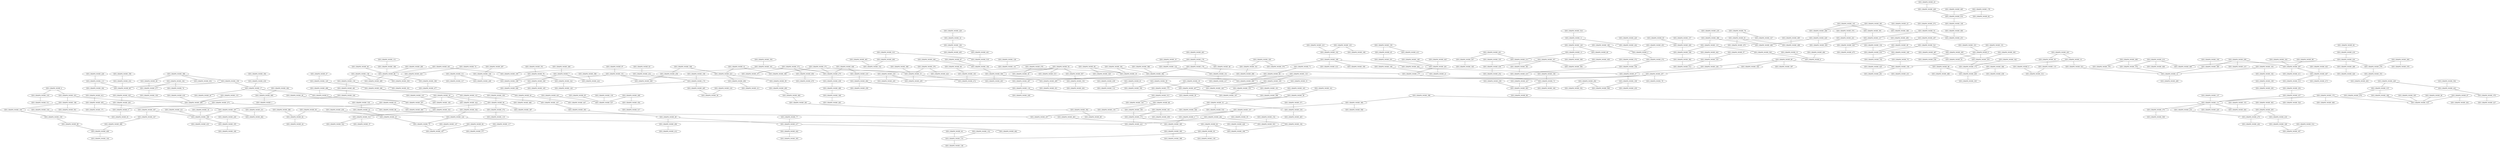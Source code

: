 graph GEO_GRAPH_KRUSKAL_DIRECT_LARGE{
GEO_GRAPH_NODE_3 -- GEO_GRAPH_NODE_385 [weight=1];
GEO_GRAPH_NODE_4 -- GEO_GRAPH_NODE_319 [weight=1];
GEO_GRAPH_NODE_4 -- GEO_GRAPH_NODE_323 [weight=1];
GEO_GRAPH_NODE_7 -- GEO_GRAPH_NODE_222 [weight=1];
GEO_GRAPH_NODE_8 -- GEO_GRAPH_NODE_207 [weight=1];
GEO_GRAPH_NODE_10 -- GEO_GRAPH_NODE_122 [weight=1];
GEO_GRAPH_NODE_11 -- GEO_GRAPH_NODE_242 [weight=1];
GEO_GRAPH_NODE_12 -- GEO_GRAPH_NODE_260 [weight=1];
GEO_GRAPH_NODE_13 -- GEO_GRAPH_NODE_213 [weight=1];
GEO_GRAPH_NODE_15 -- GEO_GRAPH_NODE_295 [weight=1];
GEO_GRAPH_NODE_15 -- GEO_GRAPH_NODE_472 [weight=1];
GEO_GRAPH_NODE_17 -- GEO_GRAPH_NODE_8 [weight=1];
GEO_GRAPH_NODE_17 -- GEO_GRAPH_NODE_20 [weight=1];
GEO_GRAPH_NODE_17 -- GEO_GRAPH_NODE_469 [weight=1];
GEO_GRAPH_NODE_18 -- GEO_GRAPH_NODE_94 [weight=1];
GEO_GRAPH_NODE_18 -- GEO_GRAPH_NODE_100 [weight=1];
GEO_GRAPH_NODE_18 -- GEO_GRAPH_NODE_422 [weight=1];
GEO_GRAPH_NODE_19 -- GEO_GRAPH_NODE_175 [weight=1];
GEO_GRAPH_NODE_22 -- GEO_GRAPH_NODE_25 [weight=1];
GEO_GRAPH_NODE_25 -- GEO_GRAPH_NODE_75 [weight=1];
GEO_GRAPH_NODE_27 -- GEO_GRAPH_NODE_336 [weight=1];
GEO_GRAPH_NODE_30 -- GEO_GRAPH_NODE_114 [weight=1];
GEO_GRAPH_NODE_30 -- GEO_GRAPH_NODE_139 [weight=1];
GEO_GRAPH_NODE_32 -- GEO_GRAPH_NODE_184 [weight=1];
GEO_GRAPH_NODE_33 -- GEO_GRAPH_NODE_234 [weight=1];
GEO_GRAPH_NODE_33 -- GEO_GRAPH_NODE_346 [weight=1];
GEO_GRAPH_NODE_38 -- GEO_GRAPH_NODE_33 [weight=1];
GEO_GRAPH_NODE_38 -- GEO_GRAPH_NODE_145 [weight=1];
GEO_GRAPH_NODE_41 -- GEO_GRAPH_NODE_390 [weight=1];
GEO_GRAPH_NODE_41 -- GEO_GRAPH_NODE_423 [weight=1];
GEO_GRAPH_NODE_42 -- GEO_GRAPH_NODE_468 [weight=1];
GEO_GRAPH_NODE_47 -- GEO_GRAPH_NODE_120 [weight=1];
GEO_GRAPH_NODE_49 -- GEO_GRAPH_NODE_217 [weight=1];
GEO_GRAPH_NODE_49 -- GEO_GRAPH_NODE_294 [weight=1];
GEO_GRAPH_NODE_50 -- GEO_GRAPH_NODE_407 [weight=1];
GEO_GRAPH_NODE_54 -- GEO_GRAPH_NODE_34 [weight=1];
GEO_GRAPH_NODE_54 -- GEO_GRAPH_NODE_507 [weight=1];
GEO_GRAPH_NODE_54 -- GEO_GRAPH_NODE_515 [weight=1];
GEO_GRAPH_NODE_57 -- GEO_GRAPH_NODE_125 [weight=1];
GEO_GRAPH_NODE_58 -- GEO_GRAPH_NODE_499 [weight=1];
GEO_GRAPH_NODE_62 -- GEO_GRAPH_NODE_30 [weight=1];
GEO_GRAPH_NODE_62 -- GEO_GRAPH_NODE_199 [weight=1];
GEO_GRAPH_NODE_63 -- GEO_GRAPH_NODE_187 [weight=1];
GEO_GRAPH_NODE_63 -- GEO_GRAPH_NODE_460 [weight=1];
GEO_GRAPH_NODE_67 -- GEO_GRAPH_NODE_202 [weight=1];
GEO_GRAPH_NODE_68 -- GEO_GRAPH_NODE_109 [weight=1];
GEO_GRAPH_NODE_68 -- GEO_GRAPH_NODE_135 [weight=1];
GEO_GRAPH_NODE_72 -- GEO_GRAPH_NODE_420 [weight=1];
GEO_GRAPH_NODE_73 -- GEO_GRAPH_NODE_164 [weight=1];
GEO_GRAPH_NODE_73 -- GEO_GRAPH_NODE_493 [weight=1];
GEO_GRAPH_NODE_77 -- GEO_GRAPH_NODE_217 [weight=1];
GEO_GRAPH_NODE_78 -- GEO_GRAPH_NODE_91 [weight=1];
GEO_GRAPH_NODE_78 -- GEO_GRAPH_NODE_327 [weight=1];
GEO_GRAPH_NODE_80 -- GEO_GRAPH_NODE_236 [weight=1];
GEO_GRAPH_NODE_80 -- GEO_GRAPH_NODE_344 [weight=1];
GEO_GRAPH_NODE_83 -- GEO_GRAPH_NODE_232 [weight=1];
GEO_GRAPH_NODE_85 -- GEO_GRAPH_NODE_437 [weight=1];
GEO_GRAPH_NODE_86 -- GEO_GRAPH_NODE_489 [weight=1];
GEO_GRAPH_NODE_87 -- GEO_GRAPH_NODE_194 [weight=1];
GEO_GRAPH_NODE_88 -- GEO_GRAPH_NODE_400 [weight=1];
GEO_GRAPH_NODE_88 -- GEO_GRAPH_NODE_486 [weight=1];
GEO_GRAPH_NODE_89 -- GEO_GRAPH_NODE_409 [weight=1];
GEO_GRAPH_NODE_90 -- GEO_GRAPH_NODE_183 [weight=1];
GEO_GRAPH_NODE_91 -- GEO_GRAPH_NODE_470 [weight=1];
GEO_GRAPH_NODE_91 -- GEO_GRAPH_NODE_480 [weight=1];
GEO_GRAPH_NODE_92 -- GEO_GRAPH_NODE_24 [weight=1];
GEO_GRAPH_NODE_94 -- GEO_GRAPH_NODE_387 [weight=1];
GEO_GRAPH_NODE_94 -- GEO_GRAPH_NODE_460 [weight=1];
GEO_GRAPH_NODE_95 -- GEO_GRAPH_NODE_92 [weight=1];
GEO_GRAPH_NODE_95 -- GEO_GRAPH_NODE_124 [weight=1];
GEO_GRAPH_NODE_97 -- GEO_GRAPH_NODE_101 [weight=1];
GEO_GRAPH_NODE_98 -- GEO_GRAPH_NODE_267 [weight=1];
GEO_GRAPH_NODE_99 -- GEO_GRAPH_NODE_457 [weight=1];
GEO_GRAPH_NODE_101 -- GEO_GRAPH_NODE_198 [weight=1];
GEO_GRAPH_NODE_101 -- GEO_GRAPH_NODE_285 [weight=1];
GEO_GRAPH_NODE_101 -- GEO_GRAPH_NODE_369 [weight=1];
GEO_GRAPH_NODE_102 -- GEO_GRAPH_NODE_189 [weight=1];
GEO_GRAPH_NODE_103 -- GEO_GRAPH_NODE_168 [weight=1];
GEO_GRAPH_NODE_104 -- GEO_GRAPH_NODE_395 [weight=1];
GEO_GRAPH_NODE_105 -- GEO_GRAPH_NODE_339 [weight=1];
GEO_GRAPH_NODE_107 -- GEO_GRAPH_NODE_393 [weight=1];
GEO_GRAPH_NODE_109 -- GEO_GRAPH_NODE_173 [weight=1];
GEO_GRAPH_NODE_110 -- GEO_GRAPH_NODE_169 [weight=1];
GEO_GRAPH_NODE_110 -- GEO_GRAPH_NODE_520 [weight=1];
GEO_GRAPH_NODE_111 -- GEO_GRAPH_NODE_225 [weight=1];
GEO_GRAPH_NODE_111 -- GEO_GRAPH_NODE_233 [weight=1];
GEO_GRAPH_NODE_111 -- GEO_GRAPH_NODE_375 [weight=1];
GEO_GRAPH_NODE_111 -- GEO_GRAPH_NODE_404 [weight=1];
GEO_GRAPH_NODE_113 -- GEO_GRAPH_NODE_66 [weight=1];
GEO_GRAPH_NODE_113 -- GEO_GRAPH_NODE_304 [weight=1];
GEO_GRAPH_NODE_116 -- GEO_GRAPH_NODE_197 [weight=1];
GEO_GRAPH_NODE_116 -- GEO_GRAPH_NODE_249 [weight=1];
GEO_GRAPH_NODE_117 -- GEO_GRAPH_NODE_377 [weight=1];
GEO_GRAPH_NODE_120 -- GEO_GRAPH_NODE_296 [weight=1];
GEO_GRAPH_NODE_121 -- GEO_GRAPH_NODE_107 [weight=1];
GEO_GRAPH_NODE_121 -- GEO_GRAPH_NODE_422 [weight=1];
GEO_GRAPH_NODE_122 -- GEO_GRAPH_NODE_331 [weight=1];
GEO_GRAPH_NODE_123 -- GEO_GRAPH_NODE_100 [weight=1];
GEO_GRAPH_NODE_124 -- GEO_GRAPH_NODE_75 [weight=1];
GEO_GRAPH_NODE_124 -- GEO_GRAPH_NODE_223 [weight=1];
GEO_GRAPH_NODE_125 -- GEO_GRAPH_NODE_236 [weight=1];
GEO_GRAPH_NODE_125 -- GEO_GRAPH_NODE_512 [weight=1];
GEO_GRAPH_NODE_127 -- GEO_GRAPH_NODE_440 [weight=1];
GEO_GRAPH_NODE_128 -- GEO_GRAPH_NODE_141 [weight=1];
GEO_GRAPH_NODE_132 -- GEO_GRAPH_NODE_114 [weight=1];
GEO_GRAPH_NODE_134 -- GEO_GRAPH_NODE_481 [weight=1];
GEO_GRAPH_NODE_136 -- GEO_GRAPH_NODE_489 [weight=1];
GEO_GRAPH_NODE_143 -- GEO_GRAPH_NODE_268 [weight=1];
GEO_GRAPH_NODE_147 -- GEO_GRAPH_NODE_167 [weight=1];
GEO_GRAPH_NODE_150 -- GEO_GRAPH_NODE_413 [weight=1];
GEO_GRAPH_NODE_153 -- GEO_GRAPH_NODE_404 [weight=1];
GEO_GRAPH_NODE_154 -- GEO_GRAPH_NODE_204 [weight=1];
GEO_GRAPH_NODE_155 -- GEO_GRAPH_NODE_197 [weight=1];
GEO_GRAPH_NODE_156 -- GEO_GRAPH_NODE_17 [weight=1];
GEO_GRAPH_NODE_158 -- GEO_GRAPH_NODE_27 [weight=1];
GEO_GRAPH_NODE_158 -- GEO_GRAPH_NODE_415 [weight=1];
GEO_GRAPH_NODE_159 -- GEO_GRAPH_NODE_291 [weight=1];
GEO_GRAPH_NODE_159 -- GEO_GRAPH_NODE_431 [weight=1];
GEO_GRAPH_NODE_161 -- GEO_GRAPH_NODE_15 [weight=1];
GEO_GRAPH_NODE_161 -- GEO_GRAPH_NODE_195 [weight=1];
GEO_GRAPH_NODE_166 -- GEO_GRAPH_NODE_355 [weight=1];
GEO_GRAPH_NODE_166 -- GEO_GRAPH_NODE_433 [weight=1];
GEO_GRAPH_NODE_169 -- GEO_GRAPH_NODE_362 [weight=1];
GEO_GRAPH_NODE_170 -- GEO_GRAPH_NODE_111 [weight=1];
GEO_GRAPH_NODE_170 -- GEO_GRAPH_NODE_408 [weight=1];
GEO_GRAPH_NODE_172 -- GEO_GRAPH_NODE_400 [weight=1];
GEO_GRAPH_NODE_173 -- GEO_GRAPH_NODE_223 [weight=1];
GEO_GRAPH_NODE_174 -- GEO_GRAPH_NODE_129 [weight=1];
GEO_GRAPH_NODE_176 -- GEO_GRAPH_NODE_48 [weight=1];
GEO_GRAPH_NODE_176 -- GEO_GRAPH_NODE_141 [weight=1];
GEO_GRAPH_NODE_176 -- GEO_GRAPH_NODE_179 [weight=1];
GEO_GRAPH_NODE_177 -- GEO_GRAPH_NODE_73 [weight=1];
GEO_GRAPH_NODE_178 -- GEO_GRAPH_NODE_82 [weight=1];
GEO_GRAPH_NODE_179 -- GEO_GRAPH_NODE_177 [weight=1];
GEO_GRAPH_NODE_179 -- GEO_GRAPH_NODE_382 [weight=1];
GEO_GRAPH_NODE_181 -- GEO_GRAPH_NODE_173 [weight=1];
GEO_GRAPH_NODE_181 -- GEO_GRAPH_NODE_458 [weight=1];
GEO_GRAPH_NODE_182 -- GEO_GRAPH_NODE_338 [weight=1];
GEO_GRAPH_NODE_184 -- GEO_GRAPH_NODE_441 [weight=1];
GEO_GRAPH_NODE_185 -- GEO_GRAPH_NODE_140 [weight=1];
GEO_GRAPH_NODE_185 -- GEO_GRAPH_NODE_155 [weight=1];
GEO_GRAPH_NODE_185 -- GEO_GRAPH_NODE_407 [weight=1];
GEO_GRAPH_NODE_186 -- GEO_GRAPH_NODE_510 [weight=1];
GEO_GRAPH_NODE_187 -- GEO_GRAPH_NODE_166 [weight=1];
GEO_GRAPH_NODE_187 -- GEO_GRAPH_NODE_482 [weight=1];
GEO_GRAPH_NODE_188 -- GEO_GRAPH_NODE_86 [weight=1];
GEO_GRAPH_NODE_189 -- GEO_GRAPH_NODE_262 [weight=1];
GEO_GRAPH_NODE_189 -- GEO_GRAPH_NODE_359 [weight=1];
GEO_GRAPH_NODE_189 -- GEO_GRAPH_NODE_370 [weight=1];
GEO_GRAPH_NODE_189 -- GEO_GRAPH_NODE_414 [weight=1];
GEO_GRAPH_NODE_190 -- GEO_GRAPH_NODE_21 [weight=1];
GEO_GRAPH_NODE_192 -- GEO_GRAPH_NODE_199 [weight=1];
GEO_GRAPH_NODE_193 -- GEO_GRAPH_NODE_12 [weight=1];
GEO_GRAPH_NODE_193 -- GEO_GRAPH_NODE_182 [weight=1];
GEO_GRAPH_NODE_196 -- GEO_GRAPH_NODE_105 [weight=1];
GEO_GRAPH_NODE_196 -- GEO_GRAPH_NODE_501 [weight=1];
GEO_GRAPH_NODE_203 -- GEO_GRAPH_NODE_14 [weight=1];
GEO_GRAPH_NODE_203 -- GEO_GRAPH_NODE_36 [weight=1];
GEO_GRAPH_NODE_205 -- GEO_GRAPH_NODE_416 [weight=1];
GEO_GRAPH_NODE_207 -- GEO_GRAPH_NODE_343 [weight=1];
GEO_GRAPH_NODE_209 -- GEO_GRAPH_NODE_215 [weight=1];
GEO_GRAPH_NODE_209 -- GEO_GRAPH_NODE_267 [weight=1];
GEO_GRAPH_NODE_210 -- GEO_GRAPH_NODE_102 [weight=1];
GEO_GRAPH_NODE_213 -- GEO_GRAPH_NODE_361 [weight=1];
GEO_GRAPH_NODE_214 -- GEO_GRAPH_NODE_379 [weight=1];
GEO_GRAPH_NODE_214 -- GEO_GRAPH_NODE_406 [weight=1];
GEO_GRAPH_NODE_214 -- GEO_GRAPH_NODE_485 [weight=1];
GEO_GRAPH_NODE_216 -- GEO_GRAPH_NODE_56 [weight=1];
GEO_GRAPH_NODE_217 -- GEO_GRAPH_NODE_442 [weight=1];
GEO_GRAPH_NODE_217 -- GEO_GRAPH_NODE_462 [weight=1];
GEO_GRAPH_NODE_218 -- GEO_GRAPH_NODE_245 [weight=1];
GEO_GRAPH_NODE_218 -- GEO_GRAPH_NODE_295 [weight=1];
GEO_GRAPH_NODE_224 -- GEO_GRAPH_NODE_279 [weight=1];
GEO_GRAPH_NODE_224 -- GEO_GRAPH_NODE_289 [weight=1];
GEO_GRAPH_NODE_224 -- GEO_GRAPH_NODE_485 [weight=1];
GEO_GRAPH_NODE_228 -- GEO_GRAPH_NODE_243 [weight=1];
GEO_GRAPH_NODE_231 -- GEO_GRAPH_NODE_482 [weight=1];
GEO_GRAPH_NODE_232 -- GEO_GRAPH_NODE_174 [weight=1];
GEO_GRAPH_NODE_233 -- GEO_GRAPH_NODE_270 [weight=1];
GEO_GRAPH_NODE_236 -- GEO_GRAPH_NODE_27 [weight=1];
GEO_GRAPH_NODE_237 -- GEO_GRAPH_NODE_111 [weight=1];
GEO_GRAPH_NODE_239 -- GEO_GRAPH_NODE_25 [weight=1];
GEO_GRAPH_NODE_240 -- GEO_GRAPH_NODE_355 [weight=1];
GEO_GRAPH_NODE_241 -- GEO_GRAPH_NODE_450 [weight=1];
GEO_GRAPH_NODE_243 -- GEO_GRAPH_NODE_378 [weight=1];
GEO_GRAPH_NODE_246 -- GEO_GRAPH_NODE_194 [weight=1];
GEO_GRAPH_NODE_247 -- GEO_GRAPH_NODE_345 [weight=1];
GEO_GRAPH_NODE_251 -- GEO_GRAPH_NODE_261 [weight=1];
GEO_GRAPH_NODE_254 -- GEO_GRAPH_NODE_237 [weight=1];
GEO_GRAPH_NODE_256 -- GEO_GRAPH_NODE_369 [weight=1];
GEO_GRAPH_NODE_257 -- GEO_GRAPH_NODE_285 [weight=1];
GEO_GRAPH_NODE_257 -- GEO_GRAPH_NODE_295 [weight=1];
GEO_GRAPH_NODE_258 -- GEO_GRAPH_NODE_493 [weight=1];
GEO_GRAPH_NODE_261 -- GEO_GRAPH_NODE_177 [weight=1];
GEO_GRAPH_NODE_262 -- GEO_GRAPH_NODE_27 [weight=1];
GEO_GRAPH_NODE_264 -- GEO_GRAPH_NODE_279 [weight=1];
GEO_GRAPH_NODE_265 -- GEO_GRAPH_NODE_56 [weight=1];
GEO_GRAPH_NODE_267 -- GEO_GRAPH_NODE_467 [weight=1];
GEO_GRAPH_NODE_269 -- GEO_GRAPH_NODE_437 [weight=1];
GEO_GRAPH_NODE_269 -- GEO_GRAPH_NODE_454 [weight=1];
GEO_GRAPH_NODE_270 -- GEO_GRAPH_NODE_244 [weight=1];
GEO_GRAPH_NODE_272 -- GEO_GRAPH_NODE_158 [weight=1];
GEO_GRAPH_NODE_273 -- GEO_GRAPH_NODE_99 [weight=1];
GEO_GRAPH_NODE_275 -- GEO_GRAPH_NODE_436 [weight=1];
GEO_GRAPH_NODE_276 -- GEO_GRAPH_NODE_15 [weight=1];
GEO_GRAPH_NODE_276 -- GEO_GRAPH_NODE_424 [weight=1];
GEO_GRAPH_NODE_277 -- GEO_GRAPH_NODE_330 [weight=1];
GEO_GRAPH_NODE_279 -- GEO_GRAPH_NODE_353 [weight=1];
GEO_GRAPH_NODE_281 -- GEO_GRAPH_NODE_392 [weight=1];
GEO_GRAPH_NODE_282 -- GEO_GRAPH_NODE_192 [weight=1];
GEO_GRAPH_NODE_282 -- GEO_GRAPH_NODE_223 [weight=1];
GEO_GRAPH_NODE_283 -- GEO_GRAPH_NODE_176 [weight=1];
GEO_GRAPH_NODE_286 -- GEO_GRAPH_NODE_92 [weight=1];
GEO_GRAPH_NODE_287 -- GEO_GRAPH_NODE_146 [weight=1];
GEO_GRAPH_NODE_288 -- GEO_GRAPH_NODE_8 [weight=1];
GEO_GRAPH_NODE_288 -- GEO_GRAPH_NODE_42 [weight=1];
GEO_GRAPH_NODE_289 -- GEO_GRAPH_NODE_426 [weight=1];
GEO_GRAPH_NODE_290 -- GEO_GRAPH_NODE_464 [weight=1];
GEO_GRAPH_NODE_292 -- GEO_GRAPH_NODE_352 [weight=1];
GEO_GRAPH_NODE_292 -- GEO_GRAPH_NODE_508 [weight=1];
GEO_GRAPH_NODE_293 -- GEO_GRAPH_NODE_5 [weight=1];
GEO_GRAPH_NODE_294 -- GEO_GRAPH_NODE_212 [weight=1];
GEO_GRAPH_NODE_296 -- GEO_GRAPH_NODE_121 [weight=1];
GEO_GRAPH_NODE_297 -- GEO_GRAPH_NODE_440 [weight=1];
GEO_GRAPH_NODE_297 -- GEO_GRAPH_NODE_521 [weight=1];
GEO_GRAPH_NODE_298 -- GEO_GRAPH_NODE_376 [weight=1];
GEO_GRAPH_NODE_302 -- GEO_GRAPH_NODE_124 [weight=1];
GEO_GRAPH_NODE_306 -- GEO_GRAPH_NODE_477 [weight=1];
GEO_GRAPH_NODE_308 -- GEO_GRAPH_NODE_256 [weight=1];
GEO_GRAPH_NODE_308 -- GEO_GRAPH_NODE_423 [weight=1];
GEO_GRAPH_NODE_310 -- GEO_GRAPH_NODE_519 [weight=1];
GEO_GRAPH_NODE_312 -- GEO_GRAPH_NODE_37 [weight=1];
GEO_GRAPH_NODE_312 -- GEO_GRAPH_NODE_522 [weight=1];
GEO_GRAPH_NODE_316 -- GEO_GRAPH_NODE_22 [weight=1];
GEO_GRAPH_NODE_318 -- GEO_GRAPH_NODE_81 [weight=1];
GEO_GRAPH_NODE_320 -- GEO_GRAPH_NODE_341 [weight=1];
GEO_GRAPH_NODE_320 -- GEO_GRAPH_NODE_370 [weight=1];
GEO_GRAPH_NODE_321 -- GEO_GRAPH_NODE_38 [weight=1];
GEO_GRAPH_NODE_323 -- GEO_GRAPH_NODE_196 [weight=1];
GEO_GRAPH_NODE_323 -- GEO_GRAPH_NODE_299 [weight=1];
GEO_GRAPH_NODE_324 -- GEO_GRAPH_NODE_267 [weight=1];
GEO_GRAPH_NODE_325 -- GEO_GRAPH_NODE_299 [weight=1];
GEO_GRAPH_NODE_326 -- GEO_GRAPH_NODE_299 [weight=1];
GEO_GRAPH_NODE_331 -- GEO_GRAPH_NODE_417 [weight=1];
GEO_GRAPH_NODE_334 -- GEO_GRAPH_NODE_435 [weight=1];
GEO_GRAPH_NODE_336 -- GEO_GRAPH_NODE_508 [weight=1];
GEO_GRAPH_NODE_337 -- GEO_GRAPH_NODE_3 [weight=1];
GEO_GRAPH_NODE_339 -- GEO_GRAPH_NODE_89 [weight=1];
GEO_GRAPH_NODE_340 -- GEO_GRAPH_NODE_165 [weight=1];
GEO_GRAPH_NODE_340 -- GEO_GRAPH_NODE_446 [weight=1];
GEO_GRAPH_NODE_341 -- GEO_GRAPH_NODE_496 [weight=1];
GEO_GRAPH_NODE_342 -- GEO_GRAPH_NODE_172 [weight=1];
GEO_GRAPH_NODE_343 -- GEO_GRAPH_NODE_312 [weight=1];
GEO_GRAPH_NODE_344 -- GEO_GRAPH_NODE_257 [weight=1];
GEO_GRAPH_NODE_347 -- GEO_GRAPH_NODE_466 [weight=1];
GEO_GRAPH_NODE_351 -- GEO_GRAPH_NODE_76 [weight=1];
GEO_GRAPH_NODE_353 -- GEO_GRAPH_NODE_402 [weight=1];
GEO_GRAPH_NODE_357 -- GEO_GRAPH_NODE_361 [weight=1];
GEO_GRAPH_NODE_357 -- GEO_GRAPH_NODE_384 [weight=1];
GEO_GRAPH_NODE_357 -- GEO_GRAPH_NODE_430 [weight=1];
GEO_GRAPH_NODE_358 -- GEO_GRAPH_NODE_432 [weight=1];
GEO_GRAPH_NODE_360 -- GEO_GRAPH_NODE_337 [weight=1];
GEO_GRAPH_NODE_360 -- GEO_GRAPH_NODE_506 [weight=1];
GEO_GRAPH_NODE_361 -- GEO_GRAPH_NODE_415 [weight=1];
GEO_GRAPH_NODE_362 -- GEO_GRAPH_NODE_512 [weight=1];
GEO_GRAPH_NODE_363 -- GEO_GRAPH_NODE_205 [weight=1];
GEO_GRAPH_NODE_364 -- GEO_GRAPH_NODE_469 [weight=1];
GEO_GRAPH_NODE_365 -- GEO_GRAPH_NODE_255 [weight=1];
GEO_GRAPH_NODE_366 -- GEO_GRAPH_NODE_110 [weight=1];
GEO_GRAPH_NODE_366 -- GEO_GRAPH_NODE_480 [weight=1];
GEO_GRAPH_NODE_367 -- GEO_GRAPH_NODE_166 [weight=1];
GEO_GRAPH_NODE_367 -- GEO_GRAPH_NODE_347 [weight=1];
GEO_GRAPH_NODE_368 -- GEO_GRAPH_NODE_400 [weight=1];
GEO_GRAPH_NODE_371 -- GEO_GRAPH_NODE_35 [weight=1];
GEO_GRAPH_NODE_371 -- GEO_GRAPH_NODE_275 [weight=1];
GEO_GRAPH_NODE_371 -- GEO_GRAPH_NODE_390 [weight=1];
GEO_GRAPH_NODE_372 -- GEO_GRAPH_NODE_158 [weight=1];
GEO_GRAPH_NODE_373 -- GEO_GRAPH_NODE_275 [weight=1];
GEO_GRAPH_NODE_373 -- GEO_GRAPH_NODE_456 [weight=1];
GEO_GRAPH_NODE_373 -- GEO_GRAPH_NODE_471 [weight=1];
GEO_GRAPH_NODE_374 -- GEO_GRAPH_NODE_119 [weight=1];
GEO_GRAPH_NODE_375 -- GEO_GRAPH_NODE_509 [weight=1];
GEO_GRAPH_NODE_378 -- GEO_GRAPH_NODE_227 [weight=1];
GEO_GRAPH_NODE_379 -- GEO_GRAPH_NODE_12 [weight=1];
GEO_GRAPH_NODE_381 -- GEO_GRAPH_NODE_35 [weight=1];
GEO_GRAPH_NODE_381 -- GEO_GRAPH_NODE_382 [weight=1];
GEO_GRAPH_NODE_383 -- GEO_GRAPH_NODE_255 [weight=1];
GEO_GRAPH_NODE_385 -- GEO_GRAPH_NODE_300 [weight=1];
GEO_GRAPH_NODE_386 -- GEO_GRAPH_NODE_382 [weight=1];
GEO_GRAPH_NODE_388 -- GEO_GRAPH_NODE_156 [weight=1];
GEO_GRAPH_NODE_388 -- GEO_GRAPH_NODE_452 [weight=1];
GEO_GRAPH_NODE_389 -- GEO_GRAPH_NODE_15 [weight=1];
GEO_GRAPH_NODE_393 -- GEO_GRAPH_NODE_49 [weight=1];
GEO_GRAPH_NODE_394 -- GEO_GRAPH_NODE_434 [weight=1];
GEO_GRAPH_NODE_395 -- GEO_GRAPH_NODE_12 [weight=1];
GEO_GRAPH_NODE_396 -- GEO_GRAPH_NODE_111 [weight=1];
GEO_GRAPH_NODE_396 -- GEO_GRAPH_NODE_360 [weight=1];
GEO_GRAPH_NODE_398 -- GEO_GRAPH_NODE_222 [weight=1];
GEO_GRAPH_NODE_401 -- GEO_GRAPH_NODE_86 [weight=1];
GEO_GRAPH_NODE_401 -- GEO_GRAPH_NODE_195 [weight=1];
GEO_GRAPH_NODE_407 -- GEO_GRAPH_NODE_266 [weight=1];
GEO_GRAPH_NODE_409 -- GEO_GRAPH_NODE_144 [weight=1];
GEO_GRAPH_NODE_412 -- GEO_GRAPH_NODE_455 [weight=1];
GEO_GRAPH_NODE_418 -- GEO_GRAPH_NODE_299 [weight=1];
GEO_GRAPH_NODE_419 -- GEO_GRAPH_NODE_492 [weight=1];
GEO_GRAPH_NODE_421 -- GEO_GRAPH_NODE_107 [weight=1];
GEO_GRAPH_NODE_421 -- GEO_GRAPH_NODE_437 [weight=1];
GEO_GRAPH_NODE_422 -- GEO_GRAPH_NODE_302 [weight=1];
GEO_GRAPH_NODE_423 -- GEO_GRAPH_NODE_59 [weight=1];
GEO_GRAPH_NODE_423 -- GEO_GRAPH_NODE_494 [weight=1];
GEO_GRAPH_NODE_425 -- GEO_GRAPH_NODE_291 [weight=1];
GEO_GRAPH_NODE_427 -- GEO_GRAPH_NODE_493 [weight=1];
GEO_GRAPH_NODE_428 -- GEO_GRAPH_NODE_199 [weight=1];
GEO_GRAPH_NODE_429 -- GEO_GRAPH_NODE_450 [weight=1];
GEO_GRAPH_NODE_429 -- GEO_GRAPH_NODE_480 [weight=1];
GEO_GRAPH_NODE_430 -- GEO_GRAPH_NODE_252 [weight=1];
GEO_GRAPH_NODE_432 -- GEO_GRAPH_NODE_66 [weight=1];
GEO_GRAPH_NODE_434 -- GEO_GRAPH_NODE_17 [weight=1];
GEO_GRAPH_NODE_436 -- GEO_GRAPH_NODE_488 [weight=1];
GEO_GRAPH_NODE_441 -- GEO_GRAPH_NODE_519 [weight=1];
GEO_GRAPH_NODE_444 -- GEO_GRAPH_NODE_125 [weight=1];
GEO_GRAPH_NODE_445 -- GEO_GRAPH_NODE_261 [weight=1];
GEO_GRAPH_NODE_448 -- GEO_GRAPH_NODE_275 [weight=1];
GEO_GRAPH_NODE_448 -- GEO_GRAPH_NODE_419 [weight=1];
GEO_GRAPH_NODE_453 -- GEO_GRAPH_NODE_2 [weight=1];
GEO_GRAPH_NODE_454 -- GEO_GRAPH_NODE_517 [weight=1];
GEO_GRAPH_NODE_455 -- GEO_GRAPH_NODE_171 [weight=1];
GEO_GRAPH_NODE_455 -- GEO_GRAPH_NODE_187 [weight=1];
GEO_GRAPH_NODE_456 -- GEO_GRAPH_NODE_479 [weight=1];
GEO_GRAPH_NODE_459 -- GEO_GRAPH_NODE_384 [weight=1];
GEO_GRAPH_NODE_461 -- GEO_GRAPH_NODE_332 [weight=1];
GEO_GRAPH_NODE_463 -- GEO_GRAPH_NODE_385 [weight=1];
GEO_GRAPH_NODE_464 -- GEO_GRAPH_NODE_281 [weight=1];
GEO_GRAPH_NODE_465 -- GEO_GRAPH_NODE_410 [weight=1];
GEO_GRAPH_NODE_466 -- GEO_GRAPH_NODE_409 [weight=1];
GEO_GRAPH_NODE_467 -- GEO_GRAPH_NODE_313 [weight=1];
GEO_GRAPH_NODE_469 -- GEO_GRAPH_NODE_1 [weight=1];
GEO_GRAPH_NODE_478 -- GEO_GRAPH_NODE_34 [weight=1];
GEO_GRAPH_NODE_481 -- GEO_GRAPH_NODE_326 [weight=1];
GEO_GRAPH_NODE_487 -- GEO_GRAPH_NODE_52 [weight=1];
GEO_GRAPH_NODE_490 -- GEO_GRAPH_NODE_253 [weight=1];
GEO_GRAPH_NODE_491 -- GEO_GRAPH_NODE_268 [weight=1];
GEO_GRAPH_NODE_491 -- GEO_GRAPH_NODE_380 [weight=1];
GEO_GRAPH_NODE_492 -- GEO_GRAPH_NODE_116 [weight=1];
GEO_GRAPH_NODE_492 -- GEO_GRAPH_NODE_259 [weight=1];
GEO_GRAPH_NODE_493 -- GEO_GRAPH_NODE_96 [weight=1];
GEO_GRAPH_NODE_494 -- GEO_GRAPH_NODE_211 [weight=1];
GEO_GRAPH_NODE_500 -- GEO_GRAPH_NODE_499 [weight=1];
GEO_GRAPH_NODE_505 -- GEO_GRAPH_NODE_510 [weight=1];
GEO_GRAPH_NODE_507 -- GEO_GRAPH_NODE_154 [weight=1];
GEO_GRAPH_NODE_513 -- GEO_GRAPH_NODE_145 [weight=1];
GEO_GRAPH_NODE_518 -- GEO_GRAPH_NODE_11 [weight=1];
GEO_GRAPH_NODE_519 -- GEO_GRAPH_NODE_194 [weight=1];
GEO_GRAPH_NODE_520 -- GEO_GRAPH_NODE_6 [weight=1];
GEO_GRAPH_NODE_521 -- GEO_GRAPH_NODE_365 [weight=1];
GEO_GRAPH_NODE_521 -- GEO_GRAPH_NODE_435 [weight=1];
GEO_GRAPH_NODE_523 -- GEO_GRAPH_NODE_12 [weight=1];
GEO_GRAPH_NODE_2 -- GEO_GRAPH_NODE_272 [weight=2];
GEO_GRAPH_NODE_5 -- GEO_GRAPH_NODE_81 [weight=2];
GEO_GRAPH_NODE_7 -- GEO_GRAPH_NODE_340 [weight=2];
GEO_GRAPH_NODE_9 -- GEO_GRAPH_NODE_52 [weight=2];
GEO_GRAPH_NODE_9 -- GEO_GRAPH_NODE_255 [weight=2];
GEO_GRAPH_NODE_11 -- GEO_GRAPH_NODE_126 [weight=2];
GEO_GRAPH_NODE_13 -- GEO_GRAPH_NODE_309 [weight=2];
GEO_GRAPH_NODE_14 -- GEO_GRAPH_NODE_159 [weight=2];
GEO_GRAPH_NODE_14 -- GEO_GRAPH_NODE_523 [weight=2];
GEO_GRAPH_NODE_18 -- GEO_GRAPH_NODE_207 [weight=2];
GEO_GRAPH_NODE_19 -- GEO_GRAPH_NODE_140 [weight=2];
GEO_GRAPH_NODE_26 -- GEO_GRAPH_NODE_510 [weight=2];
GEO_GRAPH_NODE_28 -- GEO_GRAPH_NODE_435 [weight=2];
GEO_GRAPH_NODE_29 -- GEO_GRAPH_NODE_207 [weight=2];
GEO_GRAPH_NODE_31 -- GEO_GRAPH_NODE_6 [weight=2];
GEO_GRAPH_NODE_36 -- GEO_GRAPH_NODE_115 [weight=2];
GEO_GRAPH_NODE_42 -- GEO_GRAPH_NODE_447 [weight=2];
GEO_GRAPH_NODE_48 -- GEO_GRAPH_NODE_331 [weight=2];
GEO_GRAPH_NODE_50 -- GEO_GRAPH_NODE_350 [weight=2];
GEO_GRAPH_NODE_51 -- GEO_GRAPH_NODE_155 [weight=2];
GEO_GRAPH_NODE_53 -- GEO_GRAPH_NODE_127 [weight=2];
GEO_GRAPH_NODE_53 -- GEO_GRAPH_NODE_253 [weight=2];
GEO_GRAPH_NODE_54 -- GEO_GRAPH_NODE_500 [weight=2];
GEO_GRAPH_NODE_59 -- GEO_GRAPH_NODE_290 [weight=2];
GEO_GRAPH_NODE_61 -- GEO_GRAPH_NODE_350 [weight=2];
GEO_GRAPH_NODE_65 -- GEO_GRAPH_NODE_35 [weight=2];
GEO_GRAPH_NODE_65 -- GEO_GRAPH_NODE_329 [weight=2];
GEO_GRAPH_NODE_67 -- GEO_GRAPH_NODE_510 [weight=2];
GEO_GRAPH_NODE_70 -- GEO_GRAPH_NODE_159 [weight=2];
GEO_GRAPH_NODE_76 -- GEO_GRAPH_NODE_198 [weight=2];
GEO_GRAPH_NODE_80 -- GEO_GRAPH_NODE_159 [weight=2];
GEO_GRAPH_NODE_84 -- GEO_GRAPH_NODE_167 [weight=2];
GEO_GRAPH_NODE_84 -- GEO_GRAPH_NODE_377 [weight=2];
GEO_GRAPH_NODE_86 -- GEO_GRAPH_NODE_306 [weight=2];
GEO_GRAPH_NODE_91 -- GEO_GRAPH_NODE_498 [weight=2];
GEO_GRAPH_NODE_93 -- GEO_GRAPH_NODE_200 [weight=2];
GEO_GRAPH_NODE_94 -- GEO_GRAPH_NODE_374 [weight=2];
GEO_GRAPH_NODE_103 -- GEO_GRAPH_NODE_102 [weight=2];
GEO_GRAPH_NODE_114 -- GEO_GRAPH_NODE_138 [weight=2];
GEO_GRAPH_NODE_118 -- GEO_GRAPH_NODE_185 [weight=2];
GEO_GRAPH_NODE_118 -- GEO_GRAPH_NODE_499 [weight=2];
GEO_GRAPH_NODE_126 -- GEO_GRAPH_NODE_13 [weight=2];
GEO_GRAPH_NODE_126 -- GEO_GRAPH_NODE_60 [weight=2];
GEO_GRAPH_NODE_130 -- GEO_GRAPH_NODE_437 [weight=2];
GEO_GRAPH_NODE_131 -- GEO_GRAPH_NODE_188 [weight=2];
GEO_GRAPH_NODE_134 -- GEO_GRAPH_NODE_301 [weight=2];
GEO_GRAPH_NODE_136 -- GEO_GRAPH_NODE_134 [weight=2];
GEO_GRAPH_NODE_136 -- GEO_GRAPH_NODE_504 [weight=2];
GEO_GRAPH_NODE_137 -- GEO_GRAPH_NODE_111 [weight=2];
GEO_GRAPH_NODE_143 -- GEO_GRAPH_NODE_391 [weight=2];
GEO_GRAPH_NODE_146 -- GEO_GRAPH_NODE_198 [weight=2];
GEO_GRAPH_NODE_146 -- GEO_GRAPH_NODE_248 [weight=2];
GEO_GRAPH_NODE_149 -- GEO_GRAPH_NODE_490 [weight=2];
GEO_GRAPH_NODE_150 -- GEO_GRAPH_NODE_45 [weight=2];
GEO_GRAPH_NODE_151 -- GEO_GRAPH_NODE_9 [weight=2];
GEO_GRAPH_NODE_156 -- GEO_GRAPH_NODE_66 [weight=2];
GEO_GRAPH_NODE_163 -- GEO_GRAPH_NODE_266 [weight=2];
GEO_GRAPH_NODE_170 -- GEO_GRAPH_NODE_510 [weight=2];
GEO_GRAPH_NODE_173 -- GEO_GRAPH_NODE_503 [weight=2];
GEO_GRAPH_NODE_174 -- GEO_GRAPH_NODE_265 [weight=2];
GEO_GRAPH_NODE_175 -- GEO_GRAPH_NODE_513 [weight=2];
GEO_GRAPH_NODE_178 -- GEO_GRAPH_NODE_410 [weight=2];
GEO_GRAPH_NODE_183 -- GEO_GRAPH_NODE_472 [weight=2];
GEO_GRAPH_NODE_184 -- GEO_GRAPH_NODE_405 [weight=2];
GEO_GRAPH_NODE_191 -- GEO_GRAPH_NODE_266 [weight=2];
GEO_GRAPH_NODE_194 -- GEO_GRAPH_NODE_500 [weight=2];
GEO_GRAPH_NODE_198 -- GEO_GRAPH_NODE_446 [weight=2];
GEO_GRAPH_NODE_200 -- GEO_GRAPH_NODE_169 [weight=2];
GEO_GRAPH_NODE_201 -- GEO_GRAPH_NODE_213 [weight=2];
GEO_GRAPH_NODE_201 -- GEO_GRAPH_NODE_247 [weight=2];
GEO_GRAPH_NODE_205 -- GEO_GRAPH_NODE_270 [weight=2];
GEO_GRAPH_NODE_206 -- GEO_GRAPH_NODE_7 [weight=2];
GEO_GRAPH_NODE_208 -- GEO_GRAPH_NODE_332 [weight=2];
GEO_GRAPH_NODE_209 -- GEO_GRAPH_NODE_395 [weight=2];
GEO_GRAPH_NODE_220 -- GEO_GRAPH_NODE_242 [weight=2];
GEO_GRAPH_NODE_221 -- GEO_GRAPH_NODE_166 [weight=2];
GEO_GRAPH_NODE_226 -- GEO_GRAPH_NODE_113 [weight=2];
GEO_GRAPH_NODE_228 -- GEO_GRAPH_NODE_315 [weight=2];
GEO_GRAPH_NODE_229 -- GEO_GRAPH_NODE_32 [weight=2];
GEO_GRAPH_NODE_234 -- GEO_GRAPH_NODE_483 [weight=2];
GEO_GRAPH_NODE_235 -- GEO_GRAPH_NODE_366 [weight=2];
GEO_GRAPH_NODE_237 -- GEO_GRAPH_NODE_524 [weight=2];
GEO_GRAPH_NODE_255 -- GEO_GRAPH_NODE_172 [weight=2];
GEO_GRAPH_NODE_257 -- GEO_GRAPH_NODE_79 [weight=2];
GEO_GRAPH_NODE_261 -- GEO_GRAPH_NODE_21 [weight=2];
GEO_GRAPH_NODE_264 -- GEO_GRAPH_NODE_476 [weight=2];
GEO_GRAPH_NODE_267 -- GEO_GRAPH_NODE_411 [weight=2];
GEO_GRAPH_NODE_268 -- GEO_GRAPH_NODE_429 [weight=2];
GEO_GRAPH_NODE_271 -- GEO_GRAPH_NODE_234 [weight=2];
GEO_GRAPH_NODE_273 -- GEO_GRAPH_NODE_5 [weight=2];
GEO_GRAPH_NODE_274 -- GEO_GRAPH_NODE_53 [weight=2];
GEO_GRAPH_NODE_280 -- GEO_GRAPH_NODE_86 [weight=2];
GEO_GRAPH_NODE_284 -- GEO_GRAPH_NODE_28 [weight=2];
GEO_GRAPH_NODE_285 -- GEO_GRAPH_NODE_451 [weight=2];
GEO_GRAPH_NODE_298 -- GEO_GRAPH_NODE_379 [weight=2];
GEO_GRAPH_NODE_300 -- GEO_GRAPH_NODE_399 [weight=2];
GEO_GRAPH_NODE_310 -- GEO_GRAPH_NODE_208 [weight=2];
GEO_GRAPH_NODE_315 -- GEO_GRAPH_NODE_186 [weight=2];
GEO_GRAPH_NODE_315 -- GEO_GRAPH_NODE_278 [weight=2];
GEO_GRAPH_NODE_319 -- GEO_GRAPH_NODE_511 [weight=2];
GEO_GRAPH_NODE_322 -- GEO_GRAPH_NODE_129 [weight=2];
GEO_GRAPH_NODE_325 -- GEO_GRAPH_NODE_293 [weight=2];
GEO_GRAPH_NODE_328 -- GEO_GRAPH_NODE_307 [weight=2];
GEO_GRAPH_NODE_333 -- GEO_GRAPH_NODE_9 [weight=2];
GEO_GRAPH_NODE_335 -- GEO_GRAPH_NODE_430 [weight=2];
GEO_GRAPH_NODE_336 -- GEO_GRAPH_NODE_230 [weight=2];
GEO_GRAPH_NODE_337 -- GEO_GRAPH_NODE_55 [weight=2];
GEO_GRAPH_NODE_337 -- GEO_GRAPH_NODE_457 [weight=2];
GEO_GRAPH_NODE_338 -- GEO_GRAPH_NODE_250 [weight=2];
GEO_GRAPH_NODE_348 -- GEO_GRAPH_NODE_263 [weight=2];
GEO_GRAPH_NODE_349 -- GEO_GRAPH_NODE_142 [weight=2];
GEO_GRAPH_NODE_356 -- GEO_GRAPH_NODE_94 [weight=2];
GEO_GRAPH_NODE_365 -- GEO_GRAPH_NODE_238 [weight=2];
GEO_GRAPH_NODE_368 -- GEO_GRAPH_NODE_438 [weight=2];
GEO_GRAPH_NODE_388 -- GEO_GRAPH_NODE_40 [weight=2];
GEO_GRAPH_NODE_391 -- GEO_GRAPH_NODE_127 [weight=2];
GEO_GRAPH_NODE_392 -- GEO_GRAPH_NODE_69 [weight=2];
GEO_GRAPH_NODE_407 -- GEO_GRAPH_NODE_39 [weight=2];
GEO_GRAPH_NODE_410 -- GEO_GRAPH_NODE_149 [weight=2];
GEO_GRAPH_NODE_420 -- GEO_GRAPH_NODE_504 [weight=2];
GEO_GRAPH_NODE_435 -- GEO_GRAPH_NODE_142 [weight=2];
GEO_GRAPH_NODE_440 -- GEO_GRAPH_NODE_475 [weight=2];
GEO_GRAPH_NODE_443 -- GEO_GRAPH_NODE_467 [weight=2];
GEO_GRAPH_NODE_449 -- GEO_GRAPH_NODE_410 [weight=2];
GEO_GRAPH_NODE_467 -- GEO_GRAPH_NODE_473 [weight=2];
GEO_GRAPH_NODE_474 -- GEO_GRAPH_NODE_241 [weight=2];
GEO_GRAPH_NODE_488 -- GEO_GRAPH_NODE_348 [weight=2];
GEO_GRAPH_NODE_497 -- GEO_GRAPH_NODE_116 [weight=2];
GEO_GRAPH_NODE_500 -- GEO_GRAPH_NODE_403 [weight=2];
GEO_GRAPH_NODE_514 -- GEO_GRAPH_NODE_307 [weight=2];
GEO_GRAPH_NODE_0 -- GEO_GRAPH_NODE_314 [weight=3];
GEO_GRAPH_NODE_16 -- GEO_GRAPH_NODE_166 [weight=3];
GEO_GRAPH_NODE_40 -- GEO_GRAPH_NODE_277 [weight=3];
GEO_GRAPH_NODE_43 -- GEO_GRAPH_NODE_449 [weight=3];
GEO_GRAPH_NODE_44 -- GEO_GRAPH_NODE_114 [weight=3];
GEO_GRAPH_NODE_45 -- GEO_GRAPH_NODE_251 [weight=3];
GEO_GRAPH_NODE_61 -- GEO_GRAPH_NODE_112 [weight=3];
GEO_GRAPH_NODE_71 -- GEO_GRAPH_NODE_58 [weight=3];
GEO_GRAPH_NODE_75 -- GEO_GRAPH_NODE_167 [weight=3];
GEO_GRAPH_NODE_76 -- GEO_GRAPH_NODE_322 [weight=3];
GEO_GRAPH_NODE_106 -- GEO_GRAPH_NODE_73 [weight=3];
GEO_GRAPH_NODE_115 -- GEO_GRAPH_NODE_314 [weight=3];
GEO_GRAPH_NODE_133 -- GEO_GRAPH_NODE_299 [weight=3];
GEO_GRAPH_NODE_148 -- GEO_GRAPH_NODE_261 [weight=3];
GEO_GRAPH_NODE_157 -- GEO_GRAPH_NODE_200 [weight=3];
GEO_GRAPH_NODE_162 -- GEO_GRAPH_NODE_74 [weight=3];
GEO_GRAPH_NODE_162 -- GEO_GRAPH_NODE_277 [weight=3];
GEO_GRAPH_NODE_180 -- GEO_GRAPH_NODE_2 [weight=3];
GEO_GRAPH_NODE_219 -- GEO_GRAPH_NODE_224 [weight=3];
GEO_GRAPH_NODE_311 -- GEO_GRAPH_NODE_248 [weight=3];
GEO_GRAPH_NODE_354 -- GEO_GRAPH_NODE_161 [weight=3];
GEO_GRAPH_NODE_355 -- GEO_GRAPH_NODE_160 [weight=3];
GEO_GRAPH_NODE_400 -- GEO_GRAPH_NODE_303 [weight=3];
GEO_GRAPH_NODE_416 -- GEO_GRAPH_NODE_328 [weight=3];
GEO_GRAPH_NODE_439 -- GEO_GRAPH_NODE_112 [weight=3];
GEO_GRAPH_NODE_442 -- GEO_GRAPH_NODE_305 [weight=3];
GEO_GRAPH_NODE_484 -- GEO_GRAPH_NODE_6 [weight=3];
GEO_GRAPH_NODE_495 -- GEO_GRAPH_NODE_498 [weight=3];
GEO_GRAPH_NODE_502 -- GEO_GRAPH_NODE_243 [weight=3];
GEO_GRAPH_NODE_23 -- GEO_GRAPH_NODE_380 [weight=4];
GEO_GRAPH_NODE_46 -- GEO_GRAPH_NODE_86 [weight=4];
GEO_GRAPH_NODE_64 -- GEO_GRAPH_NODE_219 [weight=4];
GEO_GRAPH_NODE_80 -- GEO_GRAPH_NODE_397 [weight=4];
GEO_GRAPH_NODE_108 -- GEO_GRAPH_NODE_174 [weight=4];
GEO_GRAPH_NODE_311 -- GEO_GRAPH_NODE_317 [weight=4];
GEO_GRAPH_NODE_152 -- GEO_GRAPH_NODE_503 [weight=5];
GEO_GRAPH_NODE_33 -- GEO_GRAPH_NODE_516 [weight=9];
}
